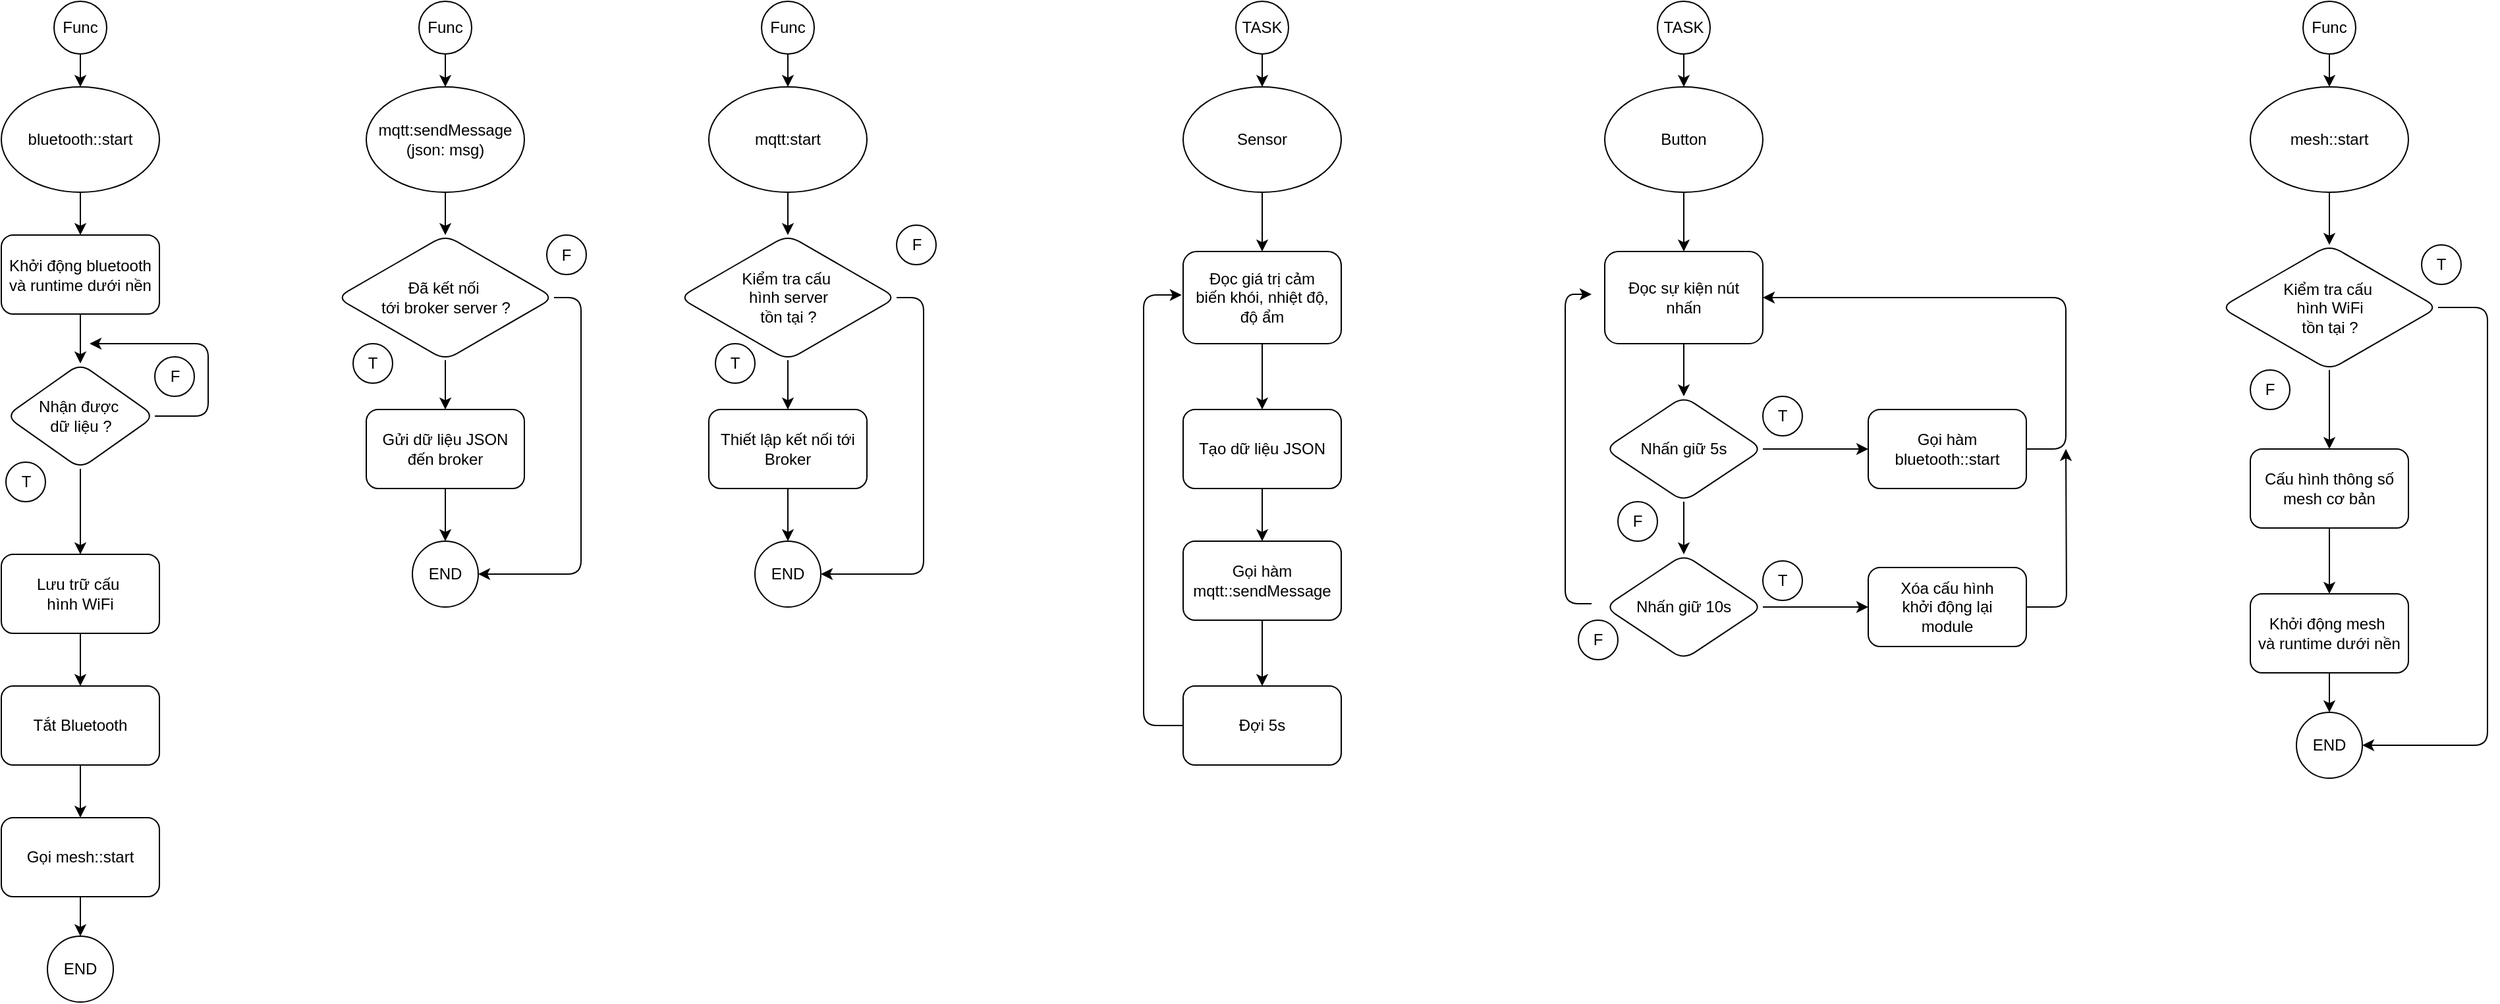 <mxfile version="24.7.17">
  <diagram id="C5RBs43oDa-KdzZeNtuy" name="Page-1">
    <mxGraphModel dx="2015" dy="590" grid="1" gridSize="10" guides="1" tooltips="1" connect="1" arrows="1" fold="1" page="1" pageScale="1" pageWidth="827" pageHeight="1169" math="0" shadow="0">
      <root>
        <mxCell id="WIyWlLk6GJQsqaUBKTNV-0" />
        <mxCell id="WIyWlLk6GJQsqaUBKTNV-1" parent="WIyWlLk6GJQsqaUBKTNV-0" />
        <mxCell id="Y83ORuwwAeoxOPEa_cM8-3" value="" style="edgeStyle=orthogonalEdgeStyle;rounded=1;orthogonalLoop=1;jettySize=auto;html=1;" edge="1" parent="WIyWlLk6GJQsqaUBKTNV-1" source="Y83ORuwwAeoxOPEa_cM8-1" target="Y83ORuwwAeoxOPEa_cM8-2">
          <mxGeometry relative="1" as="geometry" />
        </mxCell>
        <mxCell id="Y83ORuwwAeoxOPEa_cM8-1" value="Sensor" style="ellipse;whiteSpace=wrap;html=1;rounded=1;" vertex="1" parent="WIyWlLk6GJQsqaUBKTNV-1">
          <mxGeometry x="70" y="505" width="120" height="80" as="geometry" />
        </mxCell>
        <mxCell id="Y83ORuwwAeoxOPEa_cM8-5" value="" style="edgeStyle=orthogonalEdgeStyle;rounded=1;orthogonalLoop=1;jettySize=auto;html=1;" edge="1" parent="WIyWlLk6GJQsqaUBKTNV-1" source="Y83ORuwwAeoxOPEa_cM8-2" target="Y83ORuwwAeoxOPEa_cM8-4">
          <mxGeometry relative="1" as="geometry" />
        </mxCell>
        <mxCell id="Y83ORuwwAeoxOPEa_cM8-2" value="Đọc giá trị cảm biến khói, nhiệt độ, độ ẩm" style="rounded=1;whiteSpace=wrap;html=1;spacing=4;spacingRight=6;spacingLeft=6;" vertex="1" parent="WIyWlLk6GJQsqaUBKTNV-1">
          <mxGeometry x="70" y="630" width="120" height="70" as="geometry" />
        </mxCell>
        <mxCell id="Y83ORuwwAeoxOPEa_cM8-7" value="" style="edgeStyle=orthogonalEdgeStyle;rounded=1;orthogonalLoop=1;jettySize=auto;html=1;" edge="1" parent="WIyWlLk6GJQsqaUBKTNV-1" source="Y83ORuwwAeoxOPEa_cM8-4" target="Y83ORuwwAeoxOPEa_cM8-6">
          <mxGeometry relative="1" as="geometry" />
        </mxCell>
        <mxCell id="Y83ORuwwAeoxOPEa_cM8-4" value="Tạo dữ liệu JSON" style="whiteSpace=wrap;html=1;rounded=1;spacing=4;spacingRight=6;spacingLeft=6;" vertex="1" parent="WIyWlLk6GJQsqaUBKTNV-1">
          <mxGeometry x="70" y="750" width="120" height="60" as="geometry" />
        </mxCell>
        <mxCell id="Y83ORuwwAeoxOPEa_cM8-11" value="" style="edgeStyle=orthogonalEdgeStyle;rounded=1;orthogonalLoop=1;jettySize=auto;html=1;" edge="1" parent="WIyWlLk6GJQsqaUBKTNV-1" source="Y83ORuwwAeoxOPEa_cM8-6" target="Y83ORuwwAeoxOPEa_cM8-10">
          <mxGeometry relative="1" as="geometry" />
        </mxCell>
        <mxCell id="Y83ORuwwAeoxOPEa_cM8-6" value="Gọi hàm mqtt::sendMessage" style="whiteSpace=wrap;html=1;rounded=1;spacing=4;spacingRight=6;spacingLeft=6;" vertex="1" parent="WIyWlLk6GJQsqaUBKTNV-1">
          <mxGeometry x="70" y="850" width="120" height="60" as="geometry" />
        </mxCell>
        <mxCell id="Y83ORuwwAeoxOPEa_cM8-9" style="edgeStyle=orthogonalEdgeStyle;rounded=1;orthogonalLoop=1;jettySize=auto;html=1;entryX=0.5;entryY=0;entryDx=0;entryDy=0;" edge="1" parent="WIyWlLk6GJQsqaUBKTNV-1" source="Y83ORuwwAeoxOPEa_cM8-8" target="Y83ORuwwAeoxOPEa_cM8-1">
          <mxGeometry relative="1" as="geometry" />
        </mxCell>
        <mxCell id="Y83ORuwwAeoxOPEa_cM8-8" value="TASK" style="ellipse;whiteSpace=wrap;html=1;aspect=fixed;rounded=1;" vertex="1" parent="WIyWlLk6GJQsqaUBKTNV-1">
          <mxGeometry x="110" y="440" width="40" height="40" as="geometry" />
        </mxCell>
        <mxCell id="Y83ORuwwAeoxOPEa_cM8-12" style="edgeStyle=orthogonalEdgeStyle;rounded=1;orthogonalLoop=1;jettySize=auto;html=1;entryX=-0.009;entryY=0.472;entryDx=0;entryDy=0;entryPerimeter=0;curved=0;" edge="1" parent="WIyWlLk6GJQsqaUBKTNV-1" source="Y83ORuwwAeoxOPEa_cM8-10" target="Y83ORuwwAeoxOPEa_cM8-2">
          <mxGeometry relative="1" as="geometry">
            <mxPoint x="20" y="810" as="targetPoint" />
            <Array as="points">
              <mxPoint x="40" y="990" />
              <mxPoint x="40" y="663" />
            </Array>
          </mxGeometry>
        </mxCell>
        <mxCell id="Y83ORuwwAeoxOPEa_cM8-10" value="Đợi 5s" style="whiteSpace=wrap;html=1;rounded=1;spacing=4;spacingRight=6;spacingLeft=6;" vertex="1" parent="WIyWlLk6GJQsqaUBKTNV-1">
          <mxGeometry x="70" y="960" width="120" height="60" as="geometry" />
        </mxCell>
        <mxCell id="Y83ORuwwAeoxOPEa_cM8-17" style="edgeStyle=orthogonalEdgeStyle;rounded=1;orthogonalLoop=1;jettySize=auto;html=1;entryX=0.5;entryY=0;entryDx=0;entryDy=0;" edge="1" parent="WIyWlLk6GJQsqaUBKTNV-1" source="Y83ORuwwAeoxOPEa_cM8-13" target="Y83ORuwwAeoxOPEa_cM8-16">
          <mxGeometry relative="1" as="geometry" />
        </mxCell>
        <mxCell id="Y83ORuwwAeoxOPEa_cM8-13" value="Button" style="ellipse;whiteSpace=wrap;html=1;rounded=1;" vertex="1" parent="WIyWlLk6GJQsqaUBKTNV-1">
          <mxGeometry x="390" y="505" width="120" height="80" as="geometry" />
        </mxCell>
        <mxCell id="Y83ORuwwAeoxOPEa_cM8-14" style="edgeStyle=orthogonalEdgeStyle;rounded=1;orthogonalLoop=1;jettySize=auto;html=1;entryX=0.5;entryY=0;entryDx=0;entryDy=0;" edge="1" source="Y83ORuwwAeoxOPEa_cM8-15" target="Y83ORuwwAeoxOPEa_cM8-13" parent="WIyWlLk6GJQsqaUBKTNV-1">
          <mxGeometry relative="1" as="geometry" />
        </mxCell>
        <mxCell id="Y83ORuwwAeoxOPEa_cM8-15" value="TASK" style="ellipse;whiteSpace=wrap;html=1;aspect=fixed;rounded=1;" vertex="1" parent="WIyWlLk6GJQsqaUBKTNV-1">
          <mxGeometry x="430" y="440" width="40" height="40" as="geometry" />
        </mxCell>
        <mxCell id="Y83ORuwwAeoxOPEa_cM8-19" value="" style="edgeStyle=orthogonalEdgeStyle;rounded=1;orthogonalLoop=1;jettySize=auto;html=1;" edge="1" parent="WIyWlLk6GJQsqaUBKTNV-1" source="Y83ORuwwAeoxOPEa_cM8-16" target="Y83ORuwwAeoxOPEa_cM8-18">
          <mxGeometry relative="1" as="geometry" />
        </mxCell>
        <mxCell id="Y83ORuwwAeoxOPEa_cM8-16" value="Đọc sự kiện nút nhấn" style="rounded=1;whiteSpace=wrap;html=1;spacing=4;spacingRight=6;spacingLeft=6;" vertex="1" parent="WIyWlLk6GJQsqaUBKTNV-1">
          <mxGeometry x="390" y="630" width="120" height="70" as="geometry" />
        </mxCell>
        <mxCell id="Y83ORuwwAeoxOPEa_cM8-21" style="edgeStyle=orthogonalEdgeStyle;rounded=1;orthogonalLoop=1;jettySize=auto;html=1;entryX=0.5;entryY=0;entryDx=0;entryDy=0;" edge="1" parent="WIyWlLk6GJQsqaUBKTNV-1" source="Y83ORuwwAeoxOPEa_cM8-18" target="Y83ORuwwAeoxOPEa_cM8-20">
          <mxGeometry relative="1" as="geometry" />
        </mxCell>
        <mxCell id="Y83ORuwwAeoxOPEa_cM8-28" value="" style="edgeStyle=orthogonalEdgeStyle;rounded=1;orthogonalLoop=1;jettySize=auto;html=1;" edge="1" parent="WIyWlLk6GJQsqaUBKTNV-1" source="Y83ORuwwAeoxOPEa_cM8-18" target="Y83ORuwwAeoxOPEa_cM8-27">
          <mxGeometry relative="1" as="geometry" />
        </mxCell>
        <mxCell id="Y83ORuwwAeoxOPEa_cM8-18" value="Nhấn giữ 5s" style="rhombus;whiteSpace=wrap;html=1;rounded=1;spacing=4;spacingRight=6;spacingLeft=6;" vertex="1" parent="WIyWlLk6GJQsqaUBKTNV-1">
          <mxGeometry x="390" y="740" width="120" height="80" as="geometry" />
        </mxCell>
        <mxCell id="Y83ORuwwAeoxOPEa_cM8-23" style="edgeStyle=orthogonalEdgeStyle;rounded=1;orthogonalLoop=1;jettySize=auto;html=1;entryX=0;entryY=0.5;entryDx=0;entryDy=0;curved=0;" edge="1" parent="WIyWlLk6GJQsqaUBKTNV-1">
          <mxGeometry relative="1" as="geometry">
            <mxPoint x="380" y="662.5" as="targetPoint" />
            <mxPoint x="380" y="897.5" as="sourcePoint" />
            <Array as="points">
              <mxPoint x="360" y="897.5" />
              <mxPoint x="360" y="662.5" />
            </Array>
          </mxGeometry>
        </mxCell>
        <mxCell id="Y83ORuwwAeoxOPEa_cM8-30" value="" style="edgeStyle=orthogonalEdgeStyle;rounded=1;orthogonalLoop=1;jettySize=auto;html=1;" edge="1" parent="WIyWlLk6GJQsqaUBKTNV-1" source="Y83ORuwwAeoxOPEa_cM8-20" target="Y83ORuwwAeoxOPEa_cM8-29">
          <mxGeometry relative="1" as="geometry" />
        </mxCell>
        <mxCell id="Y83ORuwwAeoxOPEa_cM8-20" value="Nhấn giữ 10s" style="rhombus;whiteSpace=wrap;html=1;rounded=1;spacing=4;spacingRight=6;spacingLeft=6;" vertex="1" parent="WIyWlLk6GJQsqaUBKTNV-1">
          <mxGeometry x="390" y="860" width="120" height="80" as="geometry" />
        </mxCell>
        <mxCell id="Y83ORuwwAeoxOPEa_cM8-24" value="F" style="ellipse;whiteSpace=wrap;html=1;aspect=fixed;rounded=1;" vertex="1" parent="WIyWlLk6GJQsqaUBKTNV-1">
          <mxGeometry x="370" y="910" width="30" height="30" as="geometry" />
        </mxCell>
        <mxCell id="Y83ORuwwAeoxOPEa_cM8-26" value="F" style="ellipse;whiteSpace=wrap;html=1;aspect=fixed;rounded=1;" vertex="1" parent="WIyWlLk6GJQsqaUBKTNV-1">
          <mxGeometry x="400" y="820" width="30" height="30" as="geometry" />
        </mxCell>
        <mxCell id="Y83ORuwwAeoxOPEa_cM8-31" style="edgeStyle=orthogonalEdgeStyle;rounded=1;orthogonalLoop=1;jettySize=auto;html=1;entryX=1;entryY=0.5;entryDx=0;entryDy=0;curved=0;" edge="1" parent="WIyWlLk6GJQsqaUBKTNV-1" source="Y83ORuwwAeoxOPEa_cM8-27" target="Y83ORuwwAeoxOPEa_cM8-16">
          <mxGeometry relative="1" as="geometry">
            <Array as="points">
              <mxPoint x="740" y="780" />
              <mxPoint x="740" y="665" />
            </Array>
          </mxGeometry>
        </mxCell>
        <mxCell id="Y83ORuwwAeoxOPEa_cM8-27" value="Gọi hàm bluetooth::start" style="whiteSpace=wrap;html=1;rounded=1;spacing=4;spacingRight=6;spacingLeft=6;" vertex="1" parent="WIyWlLk6GJQsqaUBKTNV-1">
          <mxGeometry x="590" y="750" width="120" height="60" as="geometry" />
        </mxCell>
        <mxCell id="Y83ORuwwAeoxOPEa_cM8-32" style="edgeStyle=orthogonalEdgeStyle;rounded=1;orthogonalLoop=1;jettySize=auto;html=1;curved=0;" edge="1" parent="WIyWlLk6GJQsqaUBKTNV-1" source="Y83ORuwwAeoxOPEa_cM8-29">
          <mxGeometry relative="1" as="geometry">
            <mxPoint x="740" y="780" as="targetPoint" />
          </mxGeometry>
        </mxCell>
        <mxCell id="Y83ORuwwAeoxOPEa_cM8-29" value="Xóa cấu hình&lt;div&gt;khởi động lại module&lt;/div&gt;" style="whiteSpace=wrap;html=1;rounded=1;spacing=4;spacingRight=6;spacingLeft=6;" vertex="1" parent="WIyWlLk6GJQsqaUBKTNV-1">
          <mxGeometry x="590" y="870" width="120" height="60" as="geometry" />
        </mxCell>
        <mxCell id="Y83ORuwwAeoxOPEa_cM8-33" value="T" style="ellipse;whiteSpace=wrap;html=1;aspect=fixed;rounded=1;" vertex="1" parent="WIyWlLk6GJQsqaUBKTNV-1">
          <mxGeometry x="510" y="740" width="30" height="30" as="geometry" />
        </mxCell>
        <mxCell id="Y83ORuwwAeoxOPEa_cM8-34" value="T" style="ellipse;whiteSpace=wrap;html=1;aspect=fixed;rounded=1;" vertex="1" parent="WIyWlLk6GJQsqaUBKTNV-1">
          <mxGeometry x="510" y="865" width="30" height="30" as="geometry" />
        </mxCell>
        <mxCell id="Y83ORuwwAeoxOPEa_cM8-41" value="" style="edgeStyle=orthogonalEdgeStyle;rounded=1;orthogonalLoop=1;jettySize=auto;html=1;" edge="1" parent="WIyWlLk6GJQsqaUBKTNV-1" source="Y83ORuwwAeoxOPEa_cM8-35" target="Y83ORuwwAeoxOPEa_cM8-40">
          <mxGeometry relative="1" as="geometry" />
        </mxCell>
        <mxCell id="Y83ORuwwAeoxOPEa_cM8-35" value="mesh::start" style="ellipse;whiteSpace=wrap;html=1;rounded=1;" vertex="1" parent="WIyWlLk6GJQsqaUBKTNV-1">
          <mxGeometry x="880" y="505" width="120" height="80" as="geometry" />
        </mxCell>
        <mxCell id="Y83ORuwwAeoxOPEa_cM8-36" style="edgeStyle=orthogonalEdgeStyle;rounded=1;orthogonalLoop=1;jettySize=auto;html=1;entryX=0.5;entryY=0;entryDx=0;entryDy=0;" edge="1" source="Y83ORuwwAeoxOPEa_cM8-37" target="Y83ORuwwAeoxOPEa_cM8-35" parent="WIyWlLk6GJQsqaUBKTNV-1">
          <mxGeometry relative="1" as="geometry" />
        </mxCell>
        <mxCell id="Y83ORuwwAeoxOPEa_cM8-37" value="Func" style="ellipse;whiteSpace=wrap;html=1;aspect=fixed;rounded=1;" vertex="1" parent="WIyWlLk6GJQsqaUBKTNV-1">
          <mxGeometry x="920" y="440" width="40" height="40" as="geometry" />
        </mxCell>
        <mxCell id="Y83ORuwwAeoxOPEa_cM8-45" value="" style="edgeStyle=orthogonalEdgeStyle;rounded=1;orthogonalLoop=1;jettySize=auto;html=1;" edge="1" parent="WIyWlLk6GJQsqaUBKTNV-1" source="Y83ORuwwAeoxOPEa_cM8-40" target="Y83ORuwwAeoxOPEa_cM8-44">
          <mxGeometry relative="1" as="geometry" />
        </mxCell>
        <mxCell id="Y83ORuwwAeoxOPEa_cM8-50" style="edgeStyle=orthogonalEdgeStyle;rounded=1;orthogonalLoop=1;jettySize=auto;html=1;entryX=1;entryY=0.5;entryDx=0;entryDy=0;" edge="1" parent="WIyWlLk6GJQsqaUBKTNV-1" source="Y83ORuwwAeoxOPEa_cM8-40" target="Y83ORuwwAeoxOPEa_cM8-48">
          <mxGeometry relative="1" as="geometry">
            <Array as="points">
              <mxPoint x="1060" y="673" />
              <mxPoint x="1060" y="1005" />
            </Array>
          </mxGeometry>
        </mxCell>
        <mxCell id="Y83ORuwwAeoxOPEa_cM8-40" value="Kiểm tra cấu&amp;nbsp;&lt;div&gt;hình WiFi&lt;/div&gt;&lt;div&gt;tồn tại ?&lt;/div&gt;" style="rhombus;whiteSpace=wrap;html=1;rounded=1;" vertex="1" parent="WIyWlLk6GJQsqaUBKTNV-1">
          <mxGeometry x="857.5" y="625" width="165" height="95" as="geometry" />
        </mxCell>
        <mxCell id="Y83ORuwwAeoxOPEa_cM8-42" value="T" style="ellipse;whiteSpace=wrap;html=1;aspect=fixed;rounded=1;" vertex="1" parent="WIyWlLk6GJQsqaUBKTNV-1">
          <mxGeometry x="1010" y="625" width="30" height="30" as="geometry" />
        </mxCell>
        <mxCell id="Y83ORuwwAeoxOPEa_cM8-43" value="F" style="ellipse;whiteSpace=wrap;html=1;aspect=fixed;rounded=1;" vertex="1" parent="WIyWlLk6GJQsqaUBKTNV-1">
          <mxGeometry x="880" y="720" width="30" height="30" as="geometry" />
        </mxCell>
        <mxCell id="Y83ORuwwAeoxOPEa_cM8-47" value="" style="edgeStyle=orthogonalEdgeStyle;rounded=1;orthogonalLoop=1;jettySize=auto;html=1;" edge="1" parent="WIyWlLk6GJQsqaUBKTNV-1" source="Y83ORuwwAeoxOPEa_cM8-44" target="Y83ORuwwAeoxOPEa_cM8-46">
          <mxGeometry relative="1" as="geometry" />
        </mxCell>
        <mxCell id="Y83ORuwwAeoxOPEa_cM8-44" value="Cấu hình thông số mesh cơ bản" style="whiteSpace=wrap;html=1;rounded=1;" vertex="1" parent="WIyWlLk6GJQsqaUBKTNV-1">
          <mxGeometry x="880" y="780" width="120" height="60" as="geometry" />
        </mxCell>
        <mxCell id="Y83ORuwwAeoxOPEa_cM8-49" value="" style="edgeStyle=orthogonalEdgeStyle;rounded=1;orthogonalLoop=1;jettySize=auto;html=1;" edge="1" parent="WIyWlLk6GJQsqaUBKTNV-1" source="Y83ORuwwAeoxOPEa_cM8-46" target="Y83ORuwwAeoxOPEa_cM8-48">
          <mxGeometry relative="1" as="geometry" />
        </mxCell>
        <mxCell id="Y83ORuwwAeoxOPEa_cM8-46" value="Khởi động mesh&amp;nbsp;&lt;div&gt;và runtime dưới nền&lt;/div&gt;" style="whiteSpace=wrap;html=1;rounded=1;" vertex="1" parent="WIyWlLk6GJQsqaUBKTNV-1">
          <mxGeometry x="880" y="890" width="120" height="60" as="geometry" />
        </mxCell>
        <mxCell id="Y83ORuwwAeoxOPEa_cM8-48" value="END" style="ellipse;whiteSpace=wrap;html=1;rounded=1;" vertex="1" parent="WIyWlLk6GJQsqaUBKTNV-1">
          <mxGeometry x="915" y="980" width="50" height="50" as="geometry" />
        </mxCell>
        <mxCell id="Y83ORuwwAeoxOPEa_cM8-55" value="" style="edgeStyle=orthogonalEdgeStyle;rounded=1;orthogonalLoop=1;jettySize=auto;html=1;" edge="1" parent="WIyWlLk6GJQsqaUBKTNV-1" source="Y83ORuwwAeoxOPEa_cM8-51" target="Y83ORuwwAeoxOPEa_cM8-54">
          <mxGeometry relative="1" as="geometry" />
        </mxCell>
        <mxCell id="Y83ORuwwAeoxOPEa_cM8-51" value="mqtt:start" style="ellipse;whiteSpace=wrap;html=1;rounded=1;" vertex="1" parent="WIyWlLk6GJQsqaUBKTNV-1">
          <mxGeometry x="-290" y="505" width="120" height="80" as="geometry" />
        </mxCell>
        <mxCell id="Y83ORuwwAeoxOPEa_cM8-52" style="edgeStyle=orthogonalEdgeStyle;rounded=1;orthogonalLoop=1;jettySize=auto;html=1;entryX=0.5;entryY=0;entryDx=0;entryDy=0;" edge="1" source="Y83ORuwwAeoxOPEa_cM8-53" target="Y83ORuwwAeoxOPEa_cM8-51" parent="WIyWlLk6GJQsqaUBKTNV-1">
          <mxGeometry relative="1" as="geometry" />
        </mxCell>
        <mxCell id="Y83ORuwwAeoxOPEa_cM8-53" value="Func" style="ellipse;whiteSpace=wrap;html=1;aspect=fixed;rounded=1;" vertex="1" parent="WIyWlLk6GJQsqaUBKTNV-1">
          <mxGeometry x="-250" y="440" width="40" height="40" as="geometry" />
        </mxCell>
        <mxCell id="Y83ORuwwAeoxOPEa_cM8-57" value="" style="edgeStyle=orthogonalEdgeStyle;rounded=1;orthogonalLoop=1;jettySize=auto;html=1;" edge="1" parent="WIyWlLk6GJQsqaUBKTNV-1" source="Y83ORuwwAeoxOPEa_cM8-54" target="Y83ORuwwAeoxOPEa_cM8-56">
          <mxGeometry relative="1" as="geometry" />
        </mxCell>
        <mxCell id="Y83ORuwwAeoxOPEa_cM8-61" style="edgeStyle=orthogonalEdgeStyle;rounded=1;orthogonalLoop=1;jettySize=auto;html=1;entryX=1;entryY=0.5;entryDx=0;entryDy=0;" edge="1" parent="WIyWlLk6GJQsqaUBKTNV-1" source="Y83ORuwwAeoxOPEa_cM8-54" target="Y83ORuwwAeoxOPEa_cM8-58">
          <mxGeometry relative="1" as="geometry">
            <Array as="points">
              <mxPoint x="-127" y="665" />
              <mxPoint x="-127" y="875" />
            </Array>
          </mxGeometry>
        </mxCell>
        <mxCell id="Y83ORuwwAeoxOPEa_cM8-54" value="Kiểm tra cấu&amp;nbsp;&lt;div&gt;hình server&lt;/div&gt;&lt;div&gt;tồn tại ?&lt;/div&gt;" style="rhombus;whiteSpace=wrap;html=1;rounded=1;" vertex="1" parent="WIyWlLk6GJQsqaUBKTNV-1">
          <mxGeometry x="-312.5" y="617.5" width="165" height="95" as="geometry" />
        </mxCell>
        <mxCell id="Y83ORuwwAeoxOPEa_cM8-59" value="" style="edgeStyle=orthogonalEdgeStyle;rounded=1;orthogonalLoop=1;jettySize=auto;html=1;" edge="1" parent="WIyWlLk6GJQsqaUBKTNV-1" source="Y83ORuwwAeoxOPEa_cM8-56" target="Y83ORuwwAeoxOPEa_cM8-58">
          <mxGeometry relative="1" as="geometry" />
        </mxCell>
        <mxCell id="Y83ORuwwAeoxOPEa_cM8-56" value="Thiết lập kết nối tới Broker" style="whiteSpace=wrap;html=1;rounded=1;" vertex="1" parent="WIyWlLk6GJQsqaUBKTNV-1">
          <mxGeometry x="-290" y="750" width="120" height="60" as="geometry" />
        </mxCell>
        <mxCell id="Y83ORuwwAeoxOPEa_cM8-58" value="END" style="ellipse;whiteSpace=wrap;html=1;rounded=1;" vertex="1" parent="WIyWlLk6GJQsqaUBKTNV-1">
          <mxGeometry x="-255" y="850" width="50" height="50" as="geometry" />
        </mxCell>
        <mxCell id="Y83ORuwwAeoxOPEa_cM8-60" value="F" style="ellipse;whiteSpace=wrap;html=1;aspect=fixed;rounded=1;" vertex="1" parent="WIyWlLk6GJQsqaUBKTNV-1">
          <mxGeometry x="-147.5" y="610" width="30" height="30" as="geometry" />
        </mxCell>
        <mxCell id="Y83ORuwwAeoxOPEa_cM8-62" value="T" style="ellipse;whiteSpace=wrap;html=1;aspect=fixed;rounded=1;" vertex="1" parent="WIyWlLk6GJQsqaUBKTNV-1">
          <mxGeometry x="-285" y="700" width="30" height="30" as="geometry" />
        </mxCell>
        <mxCell id="Y83ORuwwAeoxOPEa_cM8-67" value="" style="edgeStyle=orthogonalEdgeStyle;rounded=1;orthogonalLoop=1;jettySize=auto;html=1;" edge="1" parent="WIyWlLk6GJQsqaUBKTNV-1" source="Y83ORuwwAeoxOPEa_cM8-63" target="Y83ORuwwAeoxOPEa_cM8-66">
          <mxGeometry relative="1" as="geometry" />
        </mxCell>
        <mxCell id="Y83ORuwwAeoxOPEa_cM8-63" value="mqtt:sendMessage&lt;div&gt;(json: msg)&lt;/div&gt;" style="ellipse;whiteSpace=wrap;html=1;rounded=1;" vertex="1" parent="WIyWlLk6GJQsqaUBKTNV-1">
          <mxGeometry x="-550" y="505" width="120" height="80" as="geometry" />
        </mxCell>
        <mxCell id="Y83ORuwwAeoxOPEa_cM8-64" style="edgeStyle=orthogonalEdgeStyle;rounded=1;orthogonalLoop=1;jettySize=auto;html=1;entryX=0.5;entryY=0;entryDx=0;entryDy=0;" edge="1" source="Y83ORuwwAeoxOPEa_cM8-65" target="Y83ORuwwAeoxOPEa_cM8-63" parent="WIyWlLk6GJQsqaUBKTNV-1">
          <mxGeometry relative="1" as="geometry" />
        </mxCell>
        <mxCell id="Y83ORuwwAeoxOPEa_cM8-65" value="Func" style="ellipse;whiteSpace=wrap;html=1;aspect=fixed;rounded=1;" vertex="1" parent="WIyWlLk6GJQsqaUBKTNV-1">
          <mxGeometry x="-510" y="440" width="40" height="40" as="geometry" />
        </mxCell>
        <mxCell id="Y83ORuwwAeoxOPEa_cM8-71" value="" style="edgeStyle=orthogonalEdgeStyle;rounded=1;orthogonalLoop=1;jettySize=auto;html=1;" edge="1" parent="WIyWlLk6GJQsqaUBKTNV-1" source="Y83ORuwwAeoxOPEa_cM8-66" target="Y83ORuwwAeoxOPEa_cM8-70">
          <mxGeometry relative="1" as="geometry" />
        </mxCell>
        <mxCell id="Y83ORuwwAeoxOPEa_cM8-74" style="edgeStyle=orthogonalEdgeStyle;rounded=1;orthogonalLoop=1;jettySize=auto;html=1;entryX=1;entryY=0.5;entryDx=0;entryDy=0;" edge="1" parent="WIyWlLk6GJQsqaUBKTNV-1" source="Y83ORuwwAeoxOPEa_cM8-66" target="Y83ORuwwAeoxOPEa_cM8-72">
          <mxGeometry relative="1" as="geometry">
            <Array as="points">
              <mxPoint x="-387" y="665" />
              <mxPoint x="-387" y="875" />
            </Array>
          </mxGeometry>
        </mxCell>
        <mxCell id="Y83ORuwwAeoxOPEa_cM8-66" value="Đã kết nối&amp;nbsp;&lt;div&gt;tới broker server ?&lt;/div&gt;" style="rhombus;whiteSpace=wrap;html=1;rounded=1;" vertex="1" parent="WIyWlLk6GJQsqaUBKTNV-1">
          <mxGeometry x="-572.5" y="617.5" width="165" height="95" as="geometry" />
        </mxCell>
        <mxCell id="Y83ORuwwAeoxOPEa_cM8-68" value="T" style="ellipse;whiteSpace=wrap;html=1;aspect=fixed;rounded=1;" vertex="1" parent="WIyWlLk6GJQsqaUBKTNV-1">
          <mxGeometry x="-560" y="700" width="30" height="30" as="geometry" />
        </mxCell>
        <mxCell id="Y83ORuwwAeoxOPEa_cM8-69" value="F" style="ellipse;whiteSpace=wrap;html=1;aspect=fixed;rounded=1;" vertex="1" parent="WIyWlLk6GJQsqaUBKTNV-1">
          <mxGeometry x="-413" y="617.5" width="30" height="30" as="geometry" />
        </mxCell>
        <mxCell id="Y83ORuwwAeoxOPEa_cM8-73" value="" style="edgeStyle=orthogonalEdgeStyle;rounded=1;orthogonalLoop=1;jettySize=auto;html=1;" edge="1" parent="WIyWlLk6GJQsqaUBKTNV-1" source="Y83ORuwwAeoxOPEa_cM8-70" target="Y83ORuwwAeoxOPEa_cM8-72">
          <mxGeometry relative="1" as="geometry" />
        </mxCell>
        <mxCell id="Y83ORuwwAeoxOPEa_cM8-70" value="Gửi dữ liệu JSON đến broker" style="whiteSpace=wrap;html=1;rounded=1;" vertex="1" parent="WIyWlLk6GJQsqaUBKTNV-1">
          <mxGeometry x="-550" y="750" width="120" height="60" as="geometry" />
        </mxCell>
        <mxCell id="Y83ORuwwAeoxOPEa_cM8-72" value="END" style="ellipse;whiteSpace=wrap;html=1;rounded=1;" vertex="1" parent="WIyWlLk6GJQsqaUBKTNV-1">
          <mxGeometry x="-515" y="850" width="50" height="50" as="geometry" />
        </mxCell>
        <mxCell id="Y83ORuwwAeoxOPEa_cM8-80" value="" style="edgeStyle=orthogonalEdgeStyle;rounded=1;orthogonalLoop=1;jettySize=auto;html=1;" edge="1" parent="WIyWlLk6GJQsqaUBKTNV-1" source="Y83ORuwwAeoxOPEa_cM8-76" target="Y83ORuwwAeoxOPEa_cM8-79">
          <mxGeometry relative="1" as="geometry" />
        </mxCell>
        <mxCell id="Y83ORuwwAeoxOPEa_cM8-76" value="bluetooth::start" style="ellipse;whiteSpace=wrap;html=1;rounded=1;" vertex="1" parent="WIyWlLk6GJQsqaUBKTNV-1">
          <mxGeometry x="-827" y="505" width="120" height="80" as="geometry" />
        </mxCell>
        <mxCell id="Y83ORuwwAeoxOPEa_cM8-77" style="edgeStyle=orthogonalEdgeStyle;rounded=1;orthogonalLoop=1;jettySize=auto;html=1;entryX=0.5;entryY=0;entryDx=0;entryDy=0;" edge="1" source="Y83ORuwwAeoxOPEa_cM8-78" target="Y83ORuwwAeoxOPEa_cM8-76" parent="WIyWlLk6GJQsqaUBKTNV-1">
          <mxGeometry relative="1" as="geometry" />
        </mxCell>
        <mxCell id="Y83ORuwwAeoxOPEa_cM8-78" value="Func" style="ellipse;whiteSpace=wrap;html=1;aspect=fixed;rounded=1;" vertex="1" parent="WIyWlLk6GJQsqaUBKTNV-1">
          <mxGeometry x="-787" y="440" width="40" height="40" as="geometry" />
        </mxCell>
        <mxCell id="Y83ORuwwAeoxOPEa_cM8-84" value="" style="edgeStyle=orthogonalEdgeStyle;rounded=1;orthogonalLoop=1;jettySize=auto;html=1;" edge="1" parent="WIyWlLk6GJQsqaUBKTNV-1" source="Y83ORuwwAeoxOPEa_cM8-79" target="Y83ORuwwAeoxOPEa_cM8-83">
          <mxGeometry relative="1" as="geometry" />
        </mxCell>
        <mxCell id="Y83ORuwwAeoxOPEa_cM8-79" value="Khởi động bluetooth và runtime dưới nền" style="whiteSpace=wrap;html=1;rounded=1;" vertex="1" parent="WIyWlLk6GJQsqaUBKTNV-1">
          <mxGeometry x="-827" y="617.5" width="120" height="60" as="geometry" />
        </mxCell>
        <mxCell id="Y83ORuwwAeoxOPEa_cM8-87" value="" style="edgeStyle=orthogonalEdgeStyle;rounded=1;orthogonalLoop=1;jettySize=auto;html=1;" edge="1" parent="WIyWlLk6GJQsqaUBKTNV-1" source="Y83ORuwwAeoxOPEa_cM8-83" target="Y83ORuwwAeoxOPEa_cM8-86">
          <mxGeometry relative="1" as="geometry" />
        </mxCell>
        <mxCell id="Y83ORuwwAeoxOPEa_cM8-93" style="edgeStyle=orthogonalEdgeStyle;rounded=1;orthogonalLoop=1;jettySize=auto;html=1;" edge="1" parent="WIyWlLk6GJQsqaUBKTNV-1" source="Y83ORuwwAeoxOPEa_cM8-83">
          <mxGeometry relative="1" as="geometry">
            <mxPoint x="-760" y="700" as="targetPoint" />
            <Array as="points">
              <mxPoint x="-670" y="755" />
              <mxPoint x="-670" y="700" />
            </Array>
          </mxGeometry>
        </mxCell>
        <mxCell id="Y83ORuwwAeoxOPEa_cM8-83" value="Nhận được&amp;nbsp;&lt;div&gt;dữ liệu ?&lt;/div&gt;" style="rhombus;whiteSpace=wrap;html=1;rounded=1;" vertex="1" parent="WIyWlLk6GJQsqaUBKTNV-1">
          <mxGeometry x="-823.5" y="715" width="113" height="80" as="geometry" />
        </mxCell>
        <mxCell id="Y83ORuwwAeoxOPEa_cM8-85" value="T" style="ellipse;whiteSpace=wrap;html=1;aspect=fixed;rounded=1;" vertex="1" parent="WIyWlLk6GJQsqaUBKTNV-1">
          <mxGeometry x="-823.5" y="790" width="30" height="30" as="geometry" />
        </mxCell>
        <mxCell id="Y83ORuwwAeoxOPEa_cM8-89" value="" style="edgeStyle=orthogonalEdgeStyle;rounded=1;orthogonalLoop=1;jettySize=auto;html=1;" edge="1" parent="WIyWlLk6GJQsqaUBKTNV-1" source="Y83ORuwwAeoxOPEa_cM8-86" target="Y83ORuwwAeoxOPEa_cM8-88">
          <mxGeometry relative="1" as="geometry" />
        </mxCell>
        <mxCell id="Y83ORuwwAeoxOPEa_cM8-86" value="Lưu trữ cấu&amp;nbsp;&lt;div&gt;hình WiFi&lt;/div&gt;" style="whiteSpace=wrap;html=1;rounded=1;" vertex="1" parent="WIyWlLk6GJQsqaUBKTNV-1">
          <mxGeometry x="-827" y="860" width="120" height="60" as="geometry" />
        </mxCell>
        <mxCell id="Y83ORuwwAeoxOPEa_cM8-95" value="" style="edgeStyle=orthogonalEdgeStyle;rounded=1;orthogonalLoop=1;jettySize=auto;html=1;" edge="1" parent="WIyWlLk6GJQsqaUBKTNV-1" source="Y83ORuwwAeoxOPEa_cM8-88" target="Y83ORuwwAeoxOPEa_cM8-90">
          <mxGeometry relative="1" as="geometry" />
        </mxCell>
        <mxCell id="Y83ORuwwAeoxOPEa_cM8-88" value="Tắt Bluetooth" style="whiteSpace=wrap;html=1;rounded=1;" vertex="1" parent="WIyWlLk6GJQsqaUBKTNV-1">
          <mxGeometry x="-827" y="960" width="120" height="60" as="geometry" />
        </mxCell>
        <mxCell id="Y83ORuwwAeoxOPEa_cM8-97" value="" style="edgeStyle=orthogonalEdgeStyle;rounded=1;orthogonalLoop=1;jettySize=auto;html=1;" edge="1" parent="WIyWlLk6GJQsqaUBKTNV-1" source="Y83ORuwwAeoxOPEa_cM8-90" target="Y83ORuwwAeoxOPEa_cM8-96">
          <mxGeometry relative="1" as="geometry" />
        </mxCell>
        <mxCell id="Y83ORuwwAeoxOPEa_cM8-90" value="Gọi mesh::start" style="whiteSpace=wrap;html=1;rounded=1;" vertex="1" parent="WIyWlLk6GJQsqaUBKTNV-1">
          <mxGeometry x="-827" y="1060" width="120" height="60" as="geometry" />
        </mxCell>
        <mxCell id="Y83ORuwwAeoxOPEa_cM8-94" value="F" style="ellipse;whiteSpace=wrap;html=1;aspect=fixed;rounded=1;" vertex="1" parent="WIyWlLk6GJQsqaUBKTNV-1">
          <mxGeometry x="-710.5" y="710" width="30" height="30" as="geometry" />
        </mxCell>
        <mxCell id="Y83ORuwwAeoxOPEa_cM8-96" value="END" style="ellipse;whiteSpace=wrap;html=1;rounded=1;" vertex="1" parent="WIyWlLk6GJQsqaUBKTNV-1">
          <mxGeometry x="-792" y="1150" width="50" height="50" as="geometry" />
        </mxCell>
      </root>
    </mxGraphModel>
  </diagram>
</mxfile>
